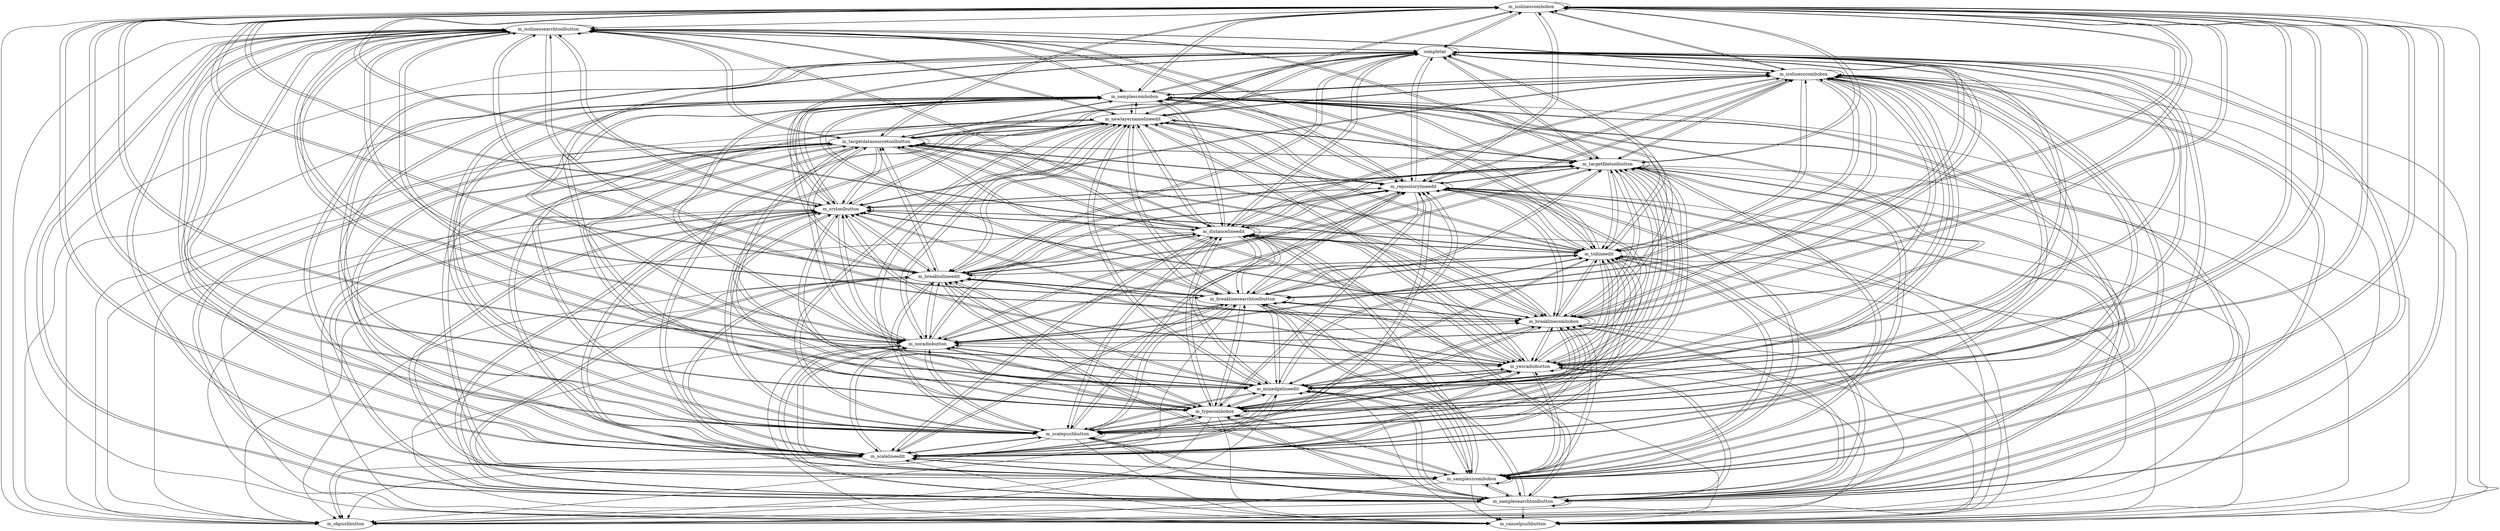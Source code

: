 strict digraph G {
	m_isolinescombobox;
	m_isolinessearchtoolbutton;
	m_isolineszcombobox;
	m_samplescombobox;
	m_samplesearchtoolbutton;
	m_sampleszcombobox;
	m_scalelineedit;
	m_scalepushbutton;
	m_typecombobox;
	m_minedgelineedit;
	m_yesradiobutton;
	m_noradiobutton;
	m_breaklinecombobox;
	m_breaklinesearchtoolbutton;
	m_breaktollineedit;
	m_tollineedit;
	m_distancelineedit;
	m_srstoolbutton;
	m_repositorylineedit;
	m_targetfiletoolbutton;
	m_targetdatasourcetoolbutton;
	m_newlayernamelineedit;
	m_okpushbutton;
	m_cancelpushbutton;
	completar;
	completar;
	completar;
	completar;
	completar;
	completar;
	completar;
	completar;
	completar;
	completar;
	completar;
	completar;
	m_isolinescombobox -> m_isolinescombobox;
	m_isolinescombobox -> m_isolinessearchtoolbutton;
	m_isolinescombobox -> m_isolineszcombobox;
	m_isolinescombobox -> m_samplescombobox;
	m_isolinescombobox -> m_samplesearchtoolbutton;
	m_isolinescombobox -> m_sampleszcombobox;
	m_isolinescombobox -> m_scalelineedit;
	m_isolinescombobox -> m_scalepushbutton;
	m_isolinescombobox -> m_typecombobox;
	m_isolinescombobox -> m_minedgelineedit;
	m_isolinescombobox -> m_yesradiobutton;
	m_isolinescombobox -> m_noradiobutton;
	m_isolinescombobox -> m_breaklinecombobox;
	m_isolinescombobox -> m_breaklinesearchtoolbutton;
	m_isolinescombobox -> m_breaktollineedit;
	m_isolinescombobox -> m_tollineedit;
	m_isolinescombobox -> m_distancelineedit;
	m_isolinescombobox -> m_srstoolbutton;
	m_isolinescombobox -> m_repositorylineedit;
	m_isolinescombobox -> m_targetfiletoolbutton;
	m_isolinescombobox -> m_targetdatasourcetoolbutton;
	m_isolinescombobox -> m_newlayernamelineedit;
	m_isolinescombobox -> m_okpushbutton;
	m_isolinescombobox -> m_cancelpushbutton;
	m_isolinescombobox -> completar;
	m_isolinescombobox -> completar;
	m_isolinescombobox -> completar;
	m_isolinescombobox -> completar;
	m_isolinescombobox -> completar;
	m_isolinescombobox -> completar;
	m_isolinescombobox -> completar;
	m_isolinescombobox -> completar;
	m_isolinescombobox -> completar;
	m_isolinescombobox -> completar;
	m_isolinescombobox -> completar;
	m_isolinescombobox -> completar;
	m_isolinessearchtoolbutton -> m_isolinescombobox;
	m_isolinessearchtoolbutton -> m_isolinessearchtoolbutton;
	m_isolinessearchtoolbutton -> m_isolineszcombobox;
	m_isolinessearchtoolbutton -> m_samplescombobox;
	m_isolinessearchtoolbutton -> m_samplesearchtoolbutton;
	m_isolinessearchtoolbutton -> m_sampleszcombobox;
	m_isolinessearchtoolbutton -> m_scalelineedit;
	m_isolinessearchtoolbutton -> m_scalepushbutton;
	m_isolinessearchtoolbutton -> m_typecombobox;
	m_isolinessearchtoolbutton -> m_minedgelineedit;
	m_isolinessearchtoolbutton -> m_yesradiobutton;
	m_isolinessearchtoolbutton -> m_noradiobutton;
	m_isolinessearchtoolbutton -> m_breaklinecombobox;
	m_isolinessearchtoolbutton -> m_breaklinesearchtoolbutton;
	m_isolinessearchtoolbutton -> m_breaktollineedit;
	m_isolinessearchtoolbutton -> m_tollineedit;
	m_isolinessearchtoolbutton -> m_distancelineedit;
	m_isolinessearchtoolbutton -> m_srstoolbutton;
	m_isolinessearchtoolbutton -> m_repositorylineedit;
	m_isolinessearchtoolbutton -> m_targetfiletoolbutton;
	m_isolinessearchtoolbutton -> m_targetdatasourcetoolbutton;
	m_isolinessearchtoolbutton -> m_newlayernamelineedit;
	m_isolinessearchtoolbutton -> m_okpushbutton;
	m_isolinessearchtoolbutton -> m_cancelpushbutton;
	m_isolinessearchtoolbutton -> completar;
	m_isolinessearchtoolbutton -> completar;
	m_isolinessearchtoolbutton -> completar;
	m_isolinessearchtoolbutton -> completar;
	m_isolinessearchtoolbutton -> completar;
	m_isolinessearchtoolbutton -> completar;
	m_isolinessearchtoolbutton -> completar;
	m_isolinessearchtoolbutton -> completar;
	m_isolinessearchtoolbutton -> completar;
	m_isolinessearchtoolbutton -> completar;
	m_isolinessearchtoolbutton -> completar;
	m_isolinessearchtoolbutton -> completar;
	m_isolineszcombobox -> m_isolinescombobox;
	m_isolineszcombobox -> m_isolinessearchtoolbutton;
	m_isolineszcombobox -> m_isolineszcombobox;
	m_isolineszcombobox -> m_samplescombobox;
	m_isolineszcombobox -> m_samplesearchtoolbutton;
	m_isolineszcombobox -> m_sampleszcombobox;
	m_isolineszcombobox -> m_scalelineedit;
	m_isolineszcombobox -> m_scalepushbutton;
	m_isolineszcombobox -> m_typecombobox;
	m_isolineszcombobox -> m_minedgelineedit;
	m_isolineszcombobox -> m_yesradiobutton;
	m_isolineszcombobox -> m_noradiobutton;
	m_isolineszcombobox -> m_breaklinecombobox;
	m_isolineszcombobox -> m_breaklinesearchtoolbutton;
	m_isolineszcombobox -> m_breaktollineedit;
	m_isolineszcombobox -> m_tollineedit;
	m_isolineszcombobox -> m_distancelineedit;
	m_isolineszcombobox -> m_srstoolbutton;
	m_isolineszcombobox -> m_repositorylineedit;
	m_isolineszcombobox -> m_targetfiletoolbutton;
	m_isolineszcombobox -> m_targetdatasourcetoolbutton;
	m_isolineszcombobox -> m_newlayernamelineedit;
	m_isolineszcombobox -> m_okpushbutton;
	m_isolineszcombobox -> m_cancelpushbutton;
	m_isolineszcombobox -> completar;
	m_isolineszcombobox -> completar;
	m_isolineszcombobox -> completar;
	m_isolineszcombobox -> completar;
	m_isolineszcombobox -> completar;
	m_isolineszcombobox -> completar;
	m_isolineszcombobox -> completar;
	m_isolineszcombobox -> completar;
	m_isolineszcombobox -> completar;
	m_isolineszcombobox -> completar;
	m_isolineszcombobox -> completar;
	m_isolineszcombobox -> completar;
	m_samplescombobox -> m_isolinescombobox;
	m_samplescombobox -> m_isolinessearchtoolbutton;
	m_samplescombobox -> m_isolineszcombobox;
	m_samplescombobox -> m_samplescombobox;
	m_samplescombobox -> m_samplesearchtoolbutton;
	m_samplescombobox -> m_sampleszcombobox;
	m_samplescombobox -> m_scalelineedit;
	m_samplescombobox -> m_scalepushbutton;
	m_samplescombobox -> m_typecombobox;
	m_samplescombobox -> m_minedgelineedit;
	m_samplescombobox -> m_yesradiobutton;
	m_samplescombobox -> m_noradiobutton;
	m_samplescombobox -> m_breaklinecombobox;
	m_samplescombobox -> m_breaklinesearchtoolbutton;
	m_samplescombobox -> m_breaktollineedit;
	m_samplescombobox -> m_tollineedit;
	m_samplescombobox -> m_distancelineedit;
	m_samplescombobox -> m_srstoolbutton;
	m_samplescombobox -> m_repositorylineedit;
	m_samplescombobox -> m_targetfiletoolbutton;
	m_samplescombobox -> m_targetdatasourcetoolbutton;
	m_samplescombobox -> m_newlayernamelineedit;
	m_samplescombobox -> m_okpushbutton;
	m_samplescombobox -> m_cancelpushbutton;
	m_samplescombobox -> completar;
	m_samplescombobox -> completar;
	m_samplescombobox -> completar;
	m_samplescombobox -> completar;
	m_samplescombobox -> completar;
	m_samplescombobox -> completar;
	m_samplescombobox -> completar;
	m_samplescombobox -> completar;
	m_samplescombobox -> completar;
	m_samplescombobox -> completar;
	m_samplescombobox -> completar;
	m_samplescombobox -> completar;
	m_samplesearchtoolbutton -> m_isolinescombobox;
	m_samplesearchtoolbutton -> m_isolinessearchtoolbutton;
	m_samplesearchtoolbutton -> m_isolineszcombobox;
	m_samplesearchtoolbutton -> m_samplescombobox;
	m_samplesearchtoolbutton -> m_samplesearchtoolbutton;
	m_samplesearchtoolbutton -> m_sampleszcombobox;
	m_samplesearchtoolbutton -> m_scalelineedit;
	m_samplesearchtoolbutton -> m_scalepushbutton;
	m_samplesearchtoolbutton -> m_typecombobox;
	m_samplesearchtoolbutton -> m_minedgelineedit;
	m_samplesearchtoolbutton -> m_yesradiobutton;
	m_samplesearchtoolbutton -> m_noradiobutton;
	m_samplesearchtoolbutton -> m_breaklinecombobox;
	m_samplesearchtoolbutton -> m_breaklinesearchtoolbutton;
	m_samplesearchtoolbutton -> m_breaktollineedit;
	m_samplesearchtoolbutton -> m_tollineedit;
	m_samplesearchtoolbutton -> m_distancelineedit;
	m_samplesearchtoolbutton -> m_srstoolbutton;
	m_samplesearchtoolbutton -> m_repositorylineedit;
	m_samplesearchtoolbutton -> m_targetfiletoolbutton;
	m_samplesearchtoolbutton -> m_targetdatasourcetoolbutton;
	m_samplesearchtoolbutton -> m_newlayernamelineedit;
	m_samplesearchtoolbutton -> m_okpushbutton;
	m_samplesearchtoolbutton -> m_cancelpushbutton;
	m_samplesearchtoolbutton -> completar;
	m_samplesearchtoolbutton -> completar;
	m_samplesearchtoolbutton -> completar;
	m_samplesearchtoolbutton -> completar;
	m_samplesearchtoolbutton -> completar;
	m_samplesearchtoolbutton -> completar;
	m_samplesearchtoolbutton -> completar;
	m_samplesearchtoolbutton -> completar;
	m_samplesearchtoolbutton -> completar;
	m_samplesearchtoolbutton -> completar;
	m_samplesearchtoolbutton -> completar;
	m_samplesearchtoolbutton -> completar;
	m_sampleszcombobox -> m_isolinescombobox;
	m_sampleszcombobox -> m_isolinessearchtoolbutton;
	m_sampleszcombobox -> m_isolineszcombobox;
	m_sampleszcombobox -> m_samplescombobox;
	m_sampleszcombobox -> m_samplesearchtoolbutton;
	m_sampleszcombobox -> m_sampleszcombobox;
	m_sampleszcombobox -> m_scalelineedit;
	m_sampleszcombobox -> m_scalepushbutton;
	m_sampleszcombobox -> m_typecombobox;
	m_sampleszcombobox -> m_minedgelineedit;
	m_sampleszcombobox -> m_yesradiobutton;
	m_sampleszcombobox -> m_noradiobutton;
	m_sampleszcombobox -> m_breaklinecombobox;
	m_sampleszcombobox -> m_breaklinesearchtoolbutton;
	m_sampleszcombobox -> m_breaktollineedit;
	m_sampleszcombobox -> m_tollineedit;
	m_sampleszcombobox -> m_distancelineedit;
	m_sampleszcombobox -> m_srstoolbutton;
	m_sampleszcombobox -> m_repositorylineedit;
	m_sampleszcombobox -> m_targetfiletoolbutton;
	m_sampleszcombobox -> m_targetdatasourcetoolbutton;
	m_sampleszcombobox -> m_newlayernamelineedit;
	m_sampleszcombobox -> m_okpushbutton;
	m_sampleszcombobox -> m_cancelpushbutton;
	m_sampleszcombobox -> completar;
	m_sampleszcombobox -> completar;
	m_sampleszcombobox -> completar;
	m_sampleszcombobox -> completar;
	m_sampleszcombobox -> completar;
	m_sampleszcombobox -> completar;
	m_sampleszcombobox -> completar;
	m_sampleszcombobox -> completar;
	m_sampleszcombobox -> completar;
	m_sampleszcombobox -> completar;
	m_sampleszcombobox -> completar;
	m_sampleszcombobox -> completar;
	m_scalelineedit -> m_isolinescombobox;
	m_scalelineedit -> m_isolinessearchtoolbutton;
	m_scalelineedit -> m_isolineszcombobox;
	m_scalelineedit -> m_samplescombobox;
	m_scalelineedit -> m_samplesearchtoolbutton;
	m_scalelineedit -> m_sampleszcombobox;
	m_scalelineedit -> m_scalelineedit;
	m_scalelineedit -> m_scalepushbutton;
	m_scalelineedit -> m_typecombobox;
	m_scalelineedit -> m_minedgelineedit;
	m_scalelineedit -> m_yesradiobutton;
	m_scalelineedit -> m_noradiobutton;
	m_scalelineedit -> m_breaklinecombobox;
	m_scalelineedit -> m_breaklinesearchtoolbutton;
	m_scalelineedit -> m_breaktollineedit;
	m_scalelineedit -> m_tollineedit;
	m_scalelineedit -> m_distancelineedit;
	m_scalelineedit -> m_srstoolbutton;
	m_scalelineedit -> m_repositorylineedit;
	m_scalelineedit -> m_targetfiletoolbutton;
	m_scalelineedit -> m_targetdatasourcetoolbutton;
	m_scalelineedit -> m_newlayernamelineedit;
	m_scalelineedit -> m_okpushbutton;
	m_scalelineedit -> m_cancelpushbutton;
	m_scalelineedit -> completar;
	m_scalelineedit -> completar;
	m_scalelineedit -> completar;
	m_scalelineedit -> completar;
	m_scalelineedit -> completar;
	m_scalelineedit -> completar;
	m_scalelineedit -> completar;
	m_scalelineedit -> completar;
	m_scalelineedit -> completar;
	m_scalelineedit -> completar;
	m_scalelineedit -> completar;
	m_scalelineedit -> completar;
	m_scalepushbutton -> m_isolinescombobox;
	m_scalepushbutton -> m_isolinessearchtoolbutton;
	m_scalepushbutton -> m_isolineszcombobox;
	m_scalepushbutton -> m_samplescombobox;
	m_scalepushbutton -> m_samplesearchtoolbutton;
	m_scalepushbutton -> m_sampleszcombobox;
	m_scalepushbutton -> m_scalelineedit;
	m_scalepushbutton -> m_scalepushbutton;
	m_scalepushbutton -> m_typecombobox;
	m_scalepushbutton -> m_minedgelineedit;
	m_scalepushbutton -> m_yesradiobutton;
	m_scalepushbutton -> m_noradiobutton;
	m_scalepushbutton -> m_breaklinecombobox;
	m_scalepushbutton -> m_breaklinesearchtoolbutton;
	m_scalepushbutton -> m_breaktollineedit;
	m_scalepushbutton -> m_tollineedit;
	m_scalepushbutton -> m_distancelineedit;
	m_scalepushbutton -> m_srstoolbutton;
	m_scalepushbutton -> m_repositorylineedit;
	m_scalepushbutton -> m_targetfiletoolbutton;
	m_scalepushbutton -> m_targetdatasourcetoolbutton;
	m_scalepushbutton -> m_newlayernamelineedit;
	m_scalepushbutton -> m_okpushbutton;
	m_scalepushbutton -> m_cancelpushbutton;
	m_scalepushbutton -> completar;
	m_scalepushbutton -> completar;
	m_scalepushbutton -> completar;
	m_scalepushbutton -> completar;
	m_scalepushbutton -> completar;
	m_scalepushbutton -> completar;
	m_scalepushbutton -> completar;
	m_scalepushbutton -> completar;
	m_scalepushbutton -> completar;
	m_scalepushbutton -> completar;
	m_scalepushbutton -> completar;
	m_scalepushbutton -> completar;
	m_typecombobox -> m_isolinescombobox;
	m_typecombobox -> m_isolinessearchtoolbutton;
	m_typecombobox -> m_isolineszcombobox;
	m_typecombobox -> m_samplescombobox;
	m_typecombobox -> m_samplesearchtoolbutton;
	m_typecombobox -> m_sampleszcombobox;
	m_typecombobox -> m_scalelineedit;
	m_typecombobox -> m_scalepushbutton;
	m_typecombobox -> m_typecombobox;
	m_typecombobox -> m_minedgelineedit;
	m_typecombobox -> m_yesradiobutton;
	m_typecombobox -> m_noradiobutton;
	m_typecombobox -> m_breaklinecombobox;
	m_typecombobox -> m_breaklinesearchtoolbutton;
	m_typecombobox -> m_breaktollineedit;
	m_typecombobox -> m_tollineedit;
	m_typecombobox -> m_distancelineedit;
	m_typecombobox -> m_srstoolbutton;
	m_typecombobox -> m_repositorylineedit;
	m_typecombobox -> m_targetfiletoolbutton;
	m_typecombobox -> m_targetdatasourcetoolbutton;
	m_typecombobox -> m_newlayernamelineedit;
	m_typecombobox -> m_okpushbutton;
	m_typecombobox -> m_cancelpushbutton;
	m_typecombobox -> completar;
	m_typecombobox -> completar;
	m_typecombobox -> completar;
	m_typecombobox -> completar;
	m_typecombobox -> completar;
	m_typecombobox -> completar;
	m_typecombobox -> completar;
	m_typecombobox -> completar;
	m_typecombobox -> completar;
	m_typecombobox -> completar;
	m_typecombobox -> completar;
	m_typecombobox -> completar;
	m_minedgelineedit -> m_isolinescombobox;
	m_minedgelineedit -> m_isolinessearchtoolbutton;
	m_minedgelineedit -> m_isolineszcombobox;
	m_minedgelineedit -> m_samplescombobox;
	m_minedgelineedit -> m_samplesearchtoolbutton;
	m_minedgelineedit -> m_sampleszcombobox;
	m_minedgelineedit -> m_scalelineedit;
	m_minedgelineedit -> m_scalepushbutton;
	m_minedgelineedit -> m_typecombobox;
	m_minedgelineedit -> m_minedgelineedit;
	m_minedgelineedit -> m_yesradiobutton;
	m_minedgelineedit -> m_noradiobutton;
	m_minedgelineedit -> m_breaklinecombobox;
	m_minedgelineedit -> m_breaklinesearchtoolbutton;
	m_minedgelineedit -> m_breaktollineedit;
	m_minedgelineedit -> m_tollineedit;
	m_minedgelineedit -> m_distancelineedit;
	m_minedgelineedit -> m_srstoolbutton;
	m_minedgelineedit -> m_repositorylineedit;
	m_minedgelineedit -> m_targetfiletoolbutton;
	m_minedgelineedit -> m_targetdatasourcetoolbutton;
	m_minedgelineedit -> m_newlayernamelineedit;
	m_minedgelineedit -> m_okpushbutton;
	m_minedgelineedit -> m_cancelpushbutton;
	m_minedgelineedit -> completar;
	m_minedgelineedit -> completar;
	m_minedgelineedit -> completar;
	m_minedgelineedit -> completar;
	m_minedgelineedit -> completar;
	m_minedgelineedit -> completar;
	m_minedgelineedit -> completar;
	m_minedgelineedit -> completar;
	m_minedgelineedit -> completar;
	m_minedgelineedit -> completar;
	m_minedgelineedit -> completar;
	m_minedgelineedit -> completar;
	m_yesradiobutton -> m_isolinescombobox;
	m_yesradiobutton -> m_isolinessearchtoolbutton;
	m_yesradiobutton -> m_isolineszcombobox;
	m_yesradiobutton -> m_samplescombobox;
	m_yesradiobutton -> m_samplesearchtoolbutton;
	m_yesradiobutton -> m_sampleszcombobox;
	m_yesradiobutton -> m_scalelineedit;
	m_yesradiobutton -> m_scalepushbutton;
	m_yesradiobutton -> m_typecombobox;
	m_yesradiobutton -> m_minedgelineedit;
	m_yesradiobutton -> m_yesradiobutton;
	m_yesradiobutton -> m_noradiobutton;
	m_yesradiobutton -> m_breaklinecombobox;
	m_yesradiobutton -> m_breaklinesearchtoolbutton;
	m_yesradiobutton -> m_breaktollineedit;
	m_yesradiobutton -> m_tollineedit;
	m_yesradiobutton -> m_distancelineedit;
	m_yesradiobutton -> m_srstoolbutton;
	m_yesradiobutton -> m_repositorylineedit;
	m_yesradiobutton -> m_targetfiletoolbutton;
	m_yesradiobutton -> m_targetdatasourcetoolbutton;
	m_yesradiobutton -> m_newlayernamelineedit;
	m_yesradiobutton -> m_okpushbutton;
	m_yesradiobutton -> m_cancelpushbutton;
	m_yesradiobutton -> completar;
	m_yesradiobutton -> completar;
	m_yesradiobutton -> completar;
	m_yesradiobutton -> completar;
	m_yesradiobutton -> completar;
	m_yesradiobutton -> completar;
	m_yesradiobutton -> completar;
	m_yesradiobutton -> completar;
	m_yesradiobutton -> completar;
	m_yesradiobutton -> completar;
	m_yesradiobutton -> completar;
	m_yesradiobutton -> completar;
	m_noradiobutton -> m_isolinescombobox;
	m_noradiobutton -> m_isolinessearchtoolbutton;
	m_noradiobutton -> m_isolineszcombobox;
	m_noradiobutton -> m_samplescombobox;
	m_noradiobutton -> m_samplesearchtoolbutton;
	m_noradiobutton -> m_sampleszcombobox;
	m_noradiobutton -> m_scalelineedit;
	m_noradiobutton -> m_scalepushbutton;
	m_noradiobutton -> m_typecombobox;
	m_noradiobutton -> m_minedgelineedit;
	m_noradiobutton -> m_yesradiobutton;
	m_noradiobutton -> m_noradiobutton;
	m_noradiobutton -> m_breaklinecombobox;
	m_noradiobutton -> m_breaklinesearchtoolbutton;
	m_noradiobutton -> m_breaktollineedit;
	m_noradiobutton -> m_tollineedit;
	m_noradiobutton -> m_distancelineedit;
	m_noradiobutton -> m_srstoolbutton;
	m_noradiobutton -> m_repositorylineedit;
	m_noradiobutton -> m_targetfiletoolbutton;
	m_noradiobutton -> m_targetdatasourcetoolbutton;
	m_noradiobutton -> m_newlayernamelineedit;
	m_noradiobutton -> m_okpushbutton;
	m_noradiobutton -> m_cancelpushbutton;
	m_noradiobutton -> completar;
	m_noradiobutton -> completar;
	m_noradiobutton -> completar;
	m_noradiobutton -> completar;
	m_noradiobutton -> completar;
	m_noradiobutton -> completar;
	m_noradiobutton -> completar;
	m_noradiobutton -> completar;
	m_noradiobutton -> completar;
	m_noradiobutton -> completar;
	m_noradiobutton -> completar;
	m_noradiobutton -> completar;
	m_breaklinecombobox -> m_isolinescombobox;
	m_breaklinecombobox -> m_isolinessearchtoolbutton;
	m_breaklinecombobox -> m_isolineszcombobox;
	m_breaklinecombobox -> m_samplescombobox;
	m_breaklinecombobox -> m_samplesearchtoolbutton;
	m_breaklinecombobox -> m_sampleszcombobox;
	m_breaklinecombobox -> m_scalelineedit;
	m_breaklinecombobox -> m_scalepushbutton;
	m_breaklinecombobox -> m_typecombobox;
	m_breaklinecombobox -> m_minedgelineedit;
	m_breaklinecombobox -> m_yesradiobutton;
	m_breaklinecombobox -> m_noradiobutton;
	m_breaklinecombobox -> m_breaklinecombobox;
	m_breaklinecombobox -> m_breaklinesearchtoolbutton;
	m_breaklinecombobox -> m_breaktollineedit;
	m_breaklinecombobox -> m_tollineedit;
	m_breaklinecombobox -> m_distancelineedit;
	m_breaklinecombobox -> m_srstoolbutton;
	m_breaklinecombobox -> m_repositorylineedit;
	m_breaklinecombobox -> m_targetfiletoolbutton;
	m_breaklinecombobox -> m_targetdatasourcetoolbutton;
	m_breaklinecombobox -> m_newlayernamelineedit;
	m_breaklinecombobox -> m_okpushbutton;
	m_breaklinecombobox -> m_cancelpushbutton;
	m_breaklinecombobox -> completar;
	m_breaklinecombobox -> completar;
	m_breaklinecombobox -> completar;
	m_breaklinecombobox -> completar;
	m_breaklinecombobox -> completar;
	m_breaklinecombobox -> completar;
	m_breaklinecombobox -> completar;
	m_breaklinecombobox -> completar;
	m_breaklinecombobox -> completar;
	m_breaklinecombobox -> completar;
	m_breaklinecombobox -> completar;
	m_breaklinecombobox -> completar;
	m_breaklinesearchtoolbutton -> m_isolinescombobox;
	m_breaklinesearchtoolbutton -> m_isolinessearchtoolbutton;
	m_breaklinesearchtoolbutton -> m_isolineszcombobox;
	m_breaklinesearchtoolbutton -> m_samplescombobox;
	m_breaklinesearchtoolbutton -> m_samplesearchtoolbutton;
	m_breaklinesearchtoolbutton -> m_sampleszcombobox;
	m_breaklinesearchtoolbutton -> m_scalelineedit;
	m_breaklinesearchtoolbutton -> m_scalepushbutton;
	m_breaklinesearchtoolbutton -> m_typecombobox;
	m_breaklinesearchtoolbutton -> m_minedgelineedit;
	m_breaklinesearchtoolbutton -> m_yesradiobutton;
	m_breaklinesearchtoolbutton -> m_noradiobutton;
	m_breaklinesearchtoolbutton -> m_breaklinecombobox;
	m_breaklinesearchtoolbutton -> m_breaklinesearchtoolbutton;
	m_breaklinesearchtoolbutton -> m_breaktollineedit;
	m_breaklinesearchtoolbutton -> m_tollineedit;
	m_breaklinesearchtoolbutton -> m_distancelineedit;
	m_breaklinesearchtoolbutton -> m_srstoolbutton;
	m_breaklinesearchtoolbutton -> m_repositorylineedit;
	m_breaklinesearchtoolbutton -> m_targetfiletoolbutton;
	m_breaklinesearchtoolbutton -> m_targetdatasourcetoolbutton;
	m_breaklinesearchtoolbutton -> m_newlayernamelineedit;
	m_breaklinesearchtoolbutton -> m_okpushbutton;
	m_breaklinesearchtoolbutton -> m_cancelpushbutton;
	m_breaklinesearchtoolbutton -> completar;
	m_breaklinesearchtoolbutton -> completar;
	m_breaklinesearchtoolbutton -> completar;
	m_breaklinesearchtoolbutton -> completar;
	m_breaklinesearchtoolbutton -> completar;
	m_breaklinesearchtoolbutton -> completar;
	m_breaklinesearchtoolbutton -> completar;
	m_breaklinesearchtoolbutton -> completar;
	m_breaklinesearchtoolbutton -> completar;
	m_breaklinesearchtoolbutton -> completar;
	m_breaklinesearchtoolbutton -> completar;
	m_breaklinesearchtoolbutton -> completar;
	m_breaktollineedit -> m_isolinescombobox;
	m_breaktollineedit -> m_isolinessearchtoolbutton;
	m_breaktollineedit -> m_isolineszcombobox;
	m_breaktollineedit -> m_samplescombobox;
	m_breaktollineedit -> m_samplesearchtoolbutton;
	m_breaktollineedit -> m_sampleszcombobox;
	m_breaktollineedit -> m_scalelineedit;
	m_breaktollineedit -> m_scalepushbutton;
	m_breaktollineedit -> m_typecombobox;
	m_breaktollineedit -> m_minedgelineedit;
	m_breaktollineedit -> m_yesradiobutton;
	m_breaktollineedit -> m_noradiobutton;
	m_breaktollineedit -> m_breaklinecombobox;
	m_breaktollineedit -> m_breaklinesearchtoolbutton;
	m_breaktollineedit -> m_breaktollineedit;
	m_breaktollineedit -> m_tollineedit;
	m_breaktollineedit -> m_distancelineedit;
	m_breaktollineedit -> m_srstoolbutton;
	m_breaktollineedit -> m_repositorylineedit;
	m_breaktollineedit -> m_targetfiletoolbutton;
	m_breaktollineedit -> m_targetdatasourcetoolbutton;
	m_breaktollineedit -> m_newlayernamelineedit;
	m_breaktollineedit -> m_okpushbutton;
	m_breaktollineedit -> m_cancelpushbutton;
	m_breaktollineedit -> completar;
	m_breaktollineedit -> completar;
	m_breaktollineedit -> completar;
	m_breaktollineedit -> completar;
	m_breaktollineedit -> completar;
	m_breaktollineedit -> completar;
	m_breaktollineedit -> completar;
	m_breaktollineedit -> completar;
	m_breaktollineedit -> completar;
	m_breaktollineedit -> completar;
	m_breaktollineedit -> completar;
	m_breaktollineedit -> completar;
	m_tollineedit -> m_isolinescombobox;
	m_tollineedit -> m_isolinessearchtoolbutton;
	m_tollineedit -> m_isolineszcombobox;
	m_tollineedit -> m_samplescombobox;
	m_tollineedit -> m_samplesearchtoolbutton;
	m_tollineedit -> m_sampleszcombobox;
	m_tollineedit -> m_scalelineedit;
	m_tollineedit -> m_scalepushbutton;
	m_tollineedit -> m_typecombobox;
	m_tollineedit -> m_minedgelineedit;
	m_tollineedit -> m_yesradiobutton;
	m_tollineedit -> m_noradiobutton;
	m_tollineedit -> m_breaklinecombobox;
	m_tollineedit -> m_breaklinesearchtoolbutton;
	m_tollineedit -> m_breaktollineedit;
	m_tollineedit -> m_tollineedit;
	m_tollineedit -> m_distancelineedit;
	m_tollineedit -> m_srstoolbutton;
	m_tollineedit -> m_repositorylineedit;
	m_tollineedit -> m_targetfiletoolbutton;
	m_tollineedit -> m_targetdatasourcetoolbutton;
	m_tollineedit -> m_newlayernamelineedit;
	m_tollineedit -> m_okpushbutton;
	m_tollineedit -> m_cancelpushbutton;
	m_tollineedit -> completar;
	m_tollineedit -> completar;
	m_tollineedit -> completar;
	m_tollineedit -> completar;
	m_tollineedit -> completar;
	m_tollineedit -> completar;
	m_tollineedit -> completar;
	m_tollineedit -> completar;
	m_tollineedit -> completar;
	m_tollineedit -> completar;
	m_tollineedit -> completar;
	m_tollineedit -> completar;
	m_distancelineedit -> m_isolinescombobox;
	m_distancelineedit -> m_isolinessearchtoolbutton;
	m_distancelineedit -> m_isolineszcombobox;
	m_distancelineedit -> m_samplescombobox;
	m_distancelineedit -> m_samplesearchtoolbutton;
	m_distancelineedit -> m_sampleszcombobox;
	m_distancelineedit -> m_scalelineedit;
	m_distancelineedit -> m_scalepushbutton;
	m_distancelineedit -> m_typecombobox;
	m_distancelineedit -> m_minedgelineedit;
	m_distancelineedit -> m_yesradiobutton;
	m_distancelineedit -> m_noradiobutton;
	m_distancelineedit -> m_breaklinecombobox;
	m_distancelineedit -> m_breaklinesearchtoolbutton;
	m_distancelineedit -> m_breaktollineedit;
	m_distancelineedit -> m_tollineedit;
	m_distancelineedit -> m_distancelineedit;
	m_distancelineedit -> m_srstoolbutton;
	m_distancelineedit -> m_repositorylineedit;
	m_distancelineedit -> m_targetfiletoolbutton;
	m_distancelineedit -> m_targetdatasourcetoolbutton;
	m_distancelineedit -> m_newlayernamelineedit;
	m_distancelineedit -> m_okpushbutton;
	m_distancelineedit -> m_cancelpushbutton;
	m_distancelineedit -> completar;
	m_distancelineedit -> completar;
	m_distancelineedit -> completar;
	m_distancelineedit -> completar;
	m_distancelineedit -> completar;
	m_distancelineedit -> completar;
	m_distancelineedit -> completar;
	m_distancelineedit -> completar;
	m_distancelineedit -> completar;
	m_distancelineedit -> completar;
	m_distancelineedit -> completar;
	m_distancelineedit -> completar;
	m_srstoolbutton -> m_isolinescombobox;
	m_srstoolbutton -> m_isolinessearchtoolbutton;
	m_srstoolbutton -> m_isolineszcombobox;
	m_srstoolbutton -> m_samplescombobox;
	m_srstoolbutton -> m_samplesearchtoolbutton;
	m_srstoolbutton -> m_sampleszcombobox;
	m_srstoolbutton -> m_scalelineedit;
	m_srstoolbutton -> m_scalepushbutton;
	m_srstoolbutton -> m_typecombobox;
	m_srstoolbutton -> m_minedgelineedit;
	m_srstoolbutton -> m_yesradiobutton;
	m_srstoolbutton -> m_noradiobutton;
	m_srstoolbutton -> m_breaklinecombobox;
	m_srstoolbutton -> m_breaklinesearchtoolbutton;
	m_srstoolbutton -> m_breaktollineedit;
	m_srstoolbutton -> m_tollineedit;
	m_srstoolbutton -> m_distancelineedit;
	m_srstoolbutton -> m_srstoolbutton;
	m_srstoolbutton -> m_repositorylineedit;
	m_srstoolbutton -> m_targetfiletoolbutton;
	m_srstoolbutton -> m_targetdatasourcetoolbutton;
	m_srstoolbutton -> m_newlayernamelineedit;
	m_srstoolbutton -> m_okpushbutton;
	m_srstoolbutton -> m_cancelpushbutton;
	m_srstoolbutton -> completar;
	m_srstoolbutton -> completar;
	m_srstoolbutton -> completar;
	m_srstoolbutton -> completar;
	m_srstoolbutton -> completar;
	m_srstoolbutton -> completar;
	m_srstoolbutton -> completar;
	m_srstoolbutton -> completar;
	m_srstoolbutton -> completar;
	m_srstoolbutton -> completar;
	m_srstoolbutton -> completar;
	m_srstoolbutton -> completar;
	m_repositorylineedit -> m_isolinescombobox;
	m_repositorylineedit -> m_isolinessearchtoolbutton;
	m_repositorylineedit -> m_isolineszcombobox;
	m_repositorylineedit -> m_samplescombobox;
	m_repositorylineedit -> m_samplesearchtoolbutton;
	m_repositorylineedit -> m_sampleszcombobox;
	m_repositorylineedit -> m_scalelineedit;
	m_repositorylineedit -> m_scalepushbutton;
	m_repositorylineedit -> m_typecombobox;
	m_repositorylineedit -> m_minedgelineedit;
	m_repositorylineedit -> m_yesradiobutton;
	m_repositorylineedit -> m_noradiobutton;
	m_repositorylineedit -> m_breaklinecombobox;
	m_repositorylineedit -> m_breaklinesearchtoolbutton;
	m_repositorylineedit -> m_breaktollineedit;
	m_repositorylineedit -> m_tollineedit;
	m_repositorylineedit -> m_distancelineedit;
	m_repositorylineedit -> m_srstoolbutton;
	m_repositorylineedit -> m_repositorylineedit;
	m_repositorylineedit -> m_targetfiletoolbutton;
	m_repositorylineedit -> m_targetdatasourcetoolbutton;
	m_repositorylineedit -> m_newlayernamelineedit;
	m_repositorylineedit -> m_okpushbutton;
	m_repositorylineedit -> m_cancelpushbutton;
	m_repositorylineedit -> completar;
	m_repositorylineedit -> completar;
	m_repositorylineedit -> completar;
	m_repositorylineedit -> completar;
	m_repositorylineedit -> completar;
	m_repositorylineedit -> completar;
	m_repositorylineedit -> completar;
	m_repositorylineedit -> completar;
	m_repositorylineedit -> completar;
	m_repositorylineedit -> completar;
	m_repositorylineedit -> completar;
	m_repositorylineedit -> completar;
	m_targetfiletoolbutton -> m_isolinescombobox;
	m_targetfiletoolbutton -> m_isolinessearchtoolbutton;
	m_targetfiletoolbutton -> m_isolineszcombobox;
	m_targetfiletoolbutton -> m_samplescombobox;
	m_targetfiletoolbutton -> m_samplesearchtoolbutton;
	m_targetfiletoolbutton -> m_sampleszcombobox;
	m_targetfiletoolbutton -> m_scalelineedit;
	m_targetfiletoolbutton -> m_scalepushbutton;
	m_targetfiletoolbutton -> m_typecombobox;
	m_targetfiletoolbutton -> m_minedgelineedit;
	m_targetfiletoolbutton -> m_yesradiobutton;
	m_targetfiletoolbutton -> m_noradiobutton;
	m_targetfiletoolbutton -> m_breaklinecombobox;
	m_targetfiletoolbutton -> m_breaklinesearchtoolbutton;
	m_targetfiletoolbutton -> m_breaktollineedit;
	m_targetfiletoolbutton -> m_tollineedit;
	m_targetfiletoolbutton -> m_distancelineedit;
	m_targetfiletoolbutton -> m_srstoolbutton;
	m_targetfiletoolbutton -> m_repositorylineedit;
	m_targetfiletoolbutton -> m_targetfiletoolbutton;
	m_targetfiletoolbutton -> m_targetdatasourcetoolbutton;
	m_targetfiletoolbutton -> m_newlayernamelineedit;
	m_targetfiletoolbutton -> m_okpushbutton;
	m_targetfiletoolbutton -> m_cancelpushbutton;
	m_targetfiletoolbutton -> completar;
	m_targetfiletoolbutton -> completar;
	m_targetfiletoolbutton -> completar;
	m_targetfiletoolbutton -> completar;
	m_targetfiletoolbutton -> completar;
	m_targetfiletoolbutton -> completar;
	m_targetfiletoolbutton -> completar;
	m_targetfiletoolbutton -> completar;
	m_targetfiletoolbutton -> completar;
	m_targetfiletoolbutton -> completar;
	m_targetfiletoolbutton -> completar;
	m_targetfiletoolbutton -> completar;
	m_targetdatasourcetoolbutton -> m_isolinescombobox;
	m_targetdatasourcetoolbutton -> m_isolinessearchtoolbutton;
	m_targetdatasourcetoolbutton -> m_isolineszcombobox;
	m_targetdatasourcetoolbutton -> m_samplescombobox;
	m_targetdatasourcetoolbutton -> m_samplesearchtoolbutton;
	m_targetdatasourcetoolbutton -> m_sampleszcombobox;
	m_targetdatasourcetoolbutton -> m_scalelineedit;
	m_targetdatasourcetoolbutton -> m_scalepushbutton;
	m_targetdatasourcetoolbutton -> m_typecombobox;
	m_targetdatasourcetoolbutton -> m_minedgelineedit;
	m_targetdatasourcetoolbutton -> m_yesradiobutton;
	m_targetdatasourcetoolbutton -> m_noradiobutton;
	m_targetdatasourcetoolbutton -> m_breaklinecombobox;
	m_targetdatasourcetoolbutton -> m_breaklinesearchtoolbutton;
	m_targetdatasourcetoolbutton -> m_breaktollineedit;
	m_targetdatasourcetoolbutton -> m_tollineedit;
	m_targetdatasourcetoolbutton -> m_distancelineedit;
	m_targetdatasourcetoolbutton -> m_srstoolbutton;
	m_targetdatasourcetoolbutton -> m_repositorylineedit;
	m_targetdatasourcetoolbutton -> m_targetfiletoolbutton;
	m_targetdatasourcetoolbutton -> m_targetdatasourcetoolbutton;
	m_targetdatasourcetoolbutton -> m_newlayernamelineedit;
	m_targetdatasourcetoolbutton -> m_okpushbutton;
	m_targetdatasourcetoolbutton -> m_cancelpushbutton;
	m_targetdatasourcetoolbutton -> completar;
	m_targetdatasourcetoolbutton -> completar;
	m_targetdatasourcetoolbutton -> completar;
	m_targetdatasourcetoolbutton -> completar;
	m_targetdatasourcetoolbutton -> completar;
	m_targetdatasourcetoolbutton -> completar;
	m_targetdatasourcetoolbutton -> completar;
	m_targetdatasourcetoolbutton -> completar;
	m_targetdatasourcetoolbutton -> completar;
	m_targetdatasourcetoolbutton -> completar;
	m_targetdatasourcetoolbutton -> completar;
	m_targetdatasourcetoolbutton -> completar;
	m_newlayernamelineedit -> m_isolinescombobox;
	m_newlayernamelineedit -> m_isolinessearchtoolbutton;
	m_newlayernamelineedit -> m_isolineszcombobox;
	m_newlayernamelineedit -> m_samplescombobox;
	m_newlayernamelineedit -> m_samplesearchtoolbutton;
	m_newlayernamelineedit -> m_sampleszcombobox;
	m_newlayernamelineedit -> m_scalelineedit;
	m_newlayernamelineedit -> m_scalepushbutton;
	m_newlayernamelineedit -> m_typecombobox;
	m_newlayernamelineedit -> m_minedgelineedit;
	m_newlayernamelineedit -> m_yesradiobutton;
	m_newlayernamelineedit -> m_noradiobutton;
	m_newlayernamelineedit -> m_breaklinecombobox;
	m_newlayernamelineedit -> m_breaklinesearchtoolbutton;
	m_newlayernamelineedit -> m_breaktollineedit;
	m_newlayernamelineedit -> m_tollineedit;
	m_newlayernamelineedit -> m_distancelineedit;
	m_newlayernamelineedit -> m_srstoolbutton;
	m_newlayernamelineedit -> m_repositorylineedit;
	m_newlayernamelineedit -> m_targetfiletoolbutton;
	m_newlayernamelineedit -> m_targetdatasourcetoolbutton;
	m_newlayernamelineedit -> m_newlayernamelineedit;
	m_newlayernamelineedit -> m_okpushbutton;
	m_newlayernamelineedit -> m_cancelpushbutton;
	m_newlayernamelineedit -> completar;
	m_newlayernamelineedit -> completar;
	m_newlayernamelineedit -> completar;
	m_newlayernamelineedit -> completar;
	m_newlayernamelineedit -> completar;
	m_newlayernamelineedit -> completar;
	m_newlayernamelineedit -> completar;
	m_newlayernamelineedit -> completar;
	m_newlayernamelineedit -> completar;
	m_newlayernamelineedit -> completar;
	m_newlayernamelineedit -> completar;
	m_newlayernamelineedit -> completar;
	completar -> m_isolinescombobox;
	completar -> m_isolinessearchtoolbutton;
	completar -> m_isolineszcombobox;
	completar -> m_samplescombobox;
	completar -> m_samplesearchtoolbutton;
	completar -> m_sampleszcombobox;
	completar -> m_scalelineedit;
	completar -> m_scalepushbutton;
	completar -> m_typecombobox;
	completar -> m_minedgelineedit;
	completar -> m_yesradiobutton;
	completar -> m_noradiobutton;
	completar -> m_breaklinecombobox;
	completar -> m_breaklinesearchtoolbutton;
	completar -> m_breaktollineedit;
	completar -> m_tollineedit;
	completar -> m_distancelineedit;
	completar -> m_srstoolbutton;
	completar -> m_repositorylineedit;
	completar -> m_targetfiletoolbutton;
	completar -> m_targetdatasourcetoolbutton;
	completar -> m_newlayernamelineedit;
	completar -> m_okpushbutton;
	completar -> m_cancelpushbutton;
	completar -> completar;
	completar -> completar;
	completar -> completar;
	completar -> completar;
	completar -> completar;
	completar -> completar;
	completar -> completar;
	completar -> completar;
	completar -> completar;
	completar -> completar;
	completar -> completar;
	completar -> completar;
	completar -> m_isolinescombobox;
	completar -> m_isolinessearchtoolbutton;
	completar -> m_isolineszcombobox;
	completar -> m_samplescombobox;
	completar -> m_samplesearchtoolbutton;
	completar -> m_sampleszcombobox;
	completar -> m_scalelineedit;
	completar -> m_scalepushbutton;
	completar -> m_typecombobox;
	completar -> m_minedgelineedit;
	completar -> m_yesradiobutton;
	completar -> m_noradiobutton;
	completar -> m_breaklinecombobox;
	completar -> m_breaklinesearchtoolbutton;
	completar -> m_breaktollineedit;
	completar -> m_tollineedit;
	completar -> m_distancelineedit;
	completar -> m_srstoolbutton;
	completar -> m_repositorylineedit;
	completar -> m_targetfiletoolbutton;
	completar -> m_targetdatasourcetoolbutton;
	completar -> m_newlayernamelineedit;
	completar -> m_okpushbutton;
	completar -> m_cancelpushbutton;
	completar -> completar;
	completar -> completar;
	completar -> completar;
	completar -> completar;
	completar -> completar;
	completar -> completar;
	completar -> completar;
	completar -> completar;
	completar -> completar;
	completar -> completar;
	completar -> completar;
	completar -> completar;
	completar -> m_isolinescombobox;
	completar -> m_isolinessearchtoolbutton;
	completar -> m_isolineszcombobox;
	completar -> m_samplescombobox;
	completar -> m_samplesearchtoolbutton;
	completar -> m_sampleszcombobox;
	completar -> m_scalelineedit;
	completar -> m_scalepushbutton;
	completar -> m_typecombobox;
	completar -> m_minedgelineedit;
	completar -> m_yesradiobutton;
	completar -> m_noradiobutton;
	completar -> m_breaklinecombobox;
	completar -> m_breaklinesearchtoolbutton;
	completar -> m_breaktollineedit;
	completar -> m_tollineedit;
	completar -> m_distancelineedit;
	completar -> m_srstoolbutton;
	completar -> m_repositorylineedit;
	completar -> m_targetfiletoolbutton;
	completar -> m_targetdatasourcetoolbutton;
	completar -> m_newlayernamelineedit;
	completar -> m_okpushbutton;
	completar -> m_cancelpushbutton;
	completar -> completar;
	completar -> completar;
	completar -> completar;
	completar -> completar;
	completar -> completar;
	completar -> completar;
	completar -> completar;
	completar -> completar;
	completar -> completar;
	completar -> completar;
	completar -> completar;
	completar -> completar;
	completar -> m_isolinescombobox;
	completar -> m_isolinessearchtoolbutton;
	completar -> m_isolineszcombobox;
	completar -> m_samplescombobox;
	completar -> m_samplesearchtoolbutton;
	completar -> m_sampleszcombobox;
	completar -> m_scalelineedit;
	completar -> m_scalepushbutton;
	completar -> m_typecombobox;
	completar -> m_minedgelineedit;
	completar -> m_yesradiobutton;
	completar -> m_noradiobutton;
	completar -> m_breaklinecombobox;
	completar -> m_breaklinesearchtoolbutton;
	completar -> m_breaktollineedit;
	completar -> m_tollineedit;
	completar -> m_distancelineedit;
	completar -> m_srstoolbutton;
	completar -> m_repositorylineedit;
	completar -> m_targetfiletoolbutton;
	completar -> m_targetdatasourcetoolbutton;
	completar -> m_newlayernamelineedit;
	completar -> m_okpushbutton;
	completar -> m_cancelpushbutton;
	completar -> completar;
	completar -> completar;
	completar -> completar;
	completar -> completar;
	completar -> completar;
	completar -> completar;
	completar -> completar;
	completar -> completar;
	completar -> completar;
	completar -> completar;
	completar -> completar;
	completar -> completar;
	completar -> m_isolinescombobox;
	completar -> m_isolinessearchtoolbutton;
	completar -> m_isolineszcombobox;
	completar -> m_samplescombobox;
	completar -> m_samplesearchtoolbutton;
	completar -> m_sampleszcombobox;
	completar -> m_scalelineedit;
	completar -> m_scalepushbutton;
	completar -> m_typecombobox;
	completar -> m_minedgelineedit;
	completar -> m_yesradiobutton;
	completar -> m_noradiobutton;
	completar -> m_breaklinecombobox;
	completar -> m_breaklinesearchtoolbutton;
	completar -> m_breaktollineedit;
	completar -> m_tollineedit;
	completar -> m_distancelineedit;
	completar -> m_srstoolbutton;
	completar -> m_repositorylineedit;
	completar -> m_targetfiletoolbutton;
	completar -> m_targetdatasourcetoolbutton;
	completar -> m_newlayernamelineedit;
	completar -> m_okpushbutton;
	completar -> m_cancelpushbutton;
	completar -> completar;
	completar -> completar;
	completar -> completar;
	completar -> completar;
	completar -> completar;
	completar -> completar;
	completar -> completar;
	completar -> completar;
	completar -> completar;
	completar -> completar;
	completar -> completar;
	completar -> completar;
	completar -> m_isolinescombobox;
	completar -> m_isolinessearchtoolbutton;
	completar -> m_isolineszcombobox;
	completar -> m_samplescombobox;
	completar -> m_samplesearchtoolbutton;
	completar -> m_sampleszcombobox;
	completar -> m_scalelineedit;
	completar -> m_scalepushbutton;
	completar -> m_typecombobox;
	completar -> m_minedgelineedit;
	completar -> m_yesradiobutton;
	completar -> m_noradiobutton;
	completar -> m_breaklinecombobox;
	completar -> m_breaklinesearchtoolbutton;
	completar -> m_breaktollineedit;
	completar -> m_tollineedit;
	completar -> m_distancelineedit;
	completar -> m_srstoolbutton;
	completar -> m_repositorylineedit;
	completar -> m_targetfiletoolbutton;
	completar -> m_targetdatasourcetoolbutton;
	completar -> m_newlayernamelineedit;
	completar -> m_okpushbutton;
	completar -> m_cancelpushbutton;
	completar -> completar;
	completar -> completar;
	completar -> completar;
	completar -> completar;
	completar -> completar;
	completar -> completar;
	completar -> completar;
	completar -> completar;
	completar -> completar;
	completar -> completar;
	completar -> completar;
	completar -> completar;
	completar -> m_isolinescombobox;
	completar -> m_isolinessearchtoolbutton;
	completar -> m_isolineszcombobox;
	completar -> m_samplescombobox;
	completar -> m_samplesearchtoolbutton;
	completar -> m_sampleszcombobox;
	completar -> m_scalelineedit;
	completar -> m_scalepushbutton;
	completar -> m_typecombobox;
	completar -> m_minedgelineedit;
	completar -> m_yesradiobutton;
	completar -> m_noradiobutton;
	completar -> m_breaklinecombobox;
	completar -> m_breaklinesearchtoolbutton;
	completar -> m_breaktollineedit;
	completar -> m_tollineedit;
	completar -> m_distancelineedit;
	completar -> m_srstoolbutton;
	completar -> m_repositorylineedit;
	completar -> m_targetfiletoolbutton;
	completar -> m_targetdatasourcetoolbutton;
	completar -> m_newlayernamelineedit;
	completar -> m_okpushbutton;
	completar -> m_cancelpushbutton;
	completar -> completar;
	completar -> completar;
	completar -> completar;
	completar -> completar;
	completar -> completar;
	completar -> completar;
	completar -> completar;
	completar -> completar;
	completar -> completar;
	completar -> completar;
	completar -> completar;
	completar -> completar;
	completar -> m_isolinescombobox;
	completar -> m_isolinessearchtoolbutton;
	completar -> m_isolineszcombobox;
	completar -> m_samplescombobox;
	completar -> m_samplesearchtoolbutton;
	completar -> m_sampleszcombobox;
	completar -> m_scalelineedit;
	completar -> m_scalepushbutton;
	completar -> m_typecombobox;
	completar -> m_minedgelineedit;
	completar -> m_yesradiobutton;
	completar -> m_noradiobutton;
	completar -> m_breaklinecombobox;
	completar -> m_breaklinesearchtoolbutton;
	completar -> m_breaktollineedit;
	completar -> m_tollineedit;
	completar -> m_distancelineedit;
	completar -> m_srstoolbutton;
	completar -> m_repositorylineedit;
	completar -> m_targetfiletoolbutton;
	completar -> m_targetdatasourcetoolbutton;
	completar -> m_newlayernamelineedit;
	completar -> m_okpushbutton;
	completar -> m_cancelpushbutton;
	completar -> completar;
	completar -> completar;
	completar -> completar;
	completar -> completar;
	completar -> completar;
	completar -> completar;
	completar -> completar;
	completar -> completar;
	completar -> completar;
	completar -> completar;
	completar -> completar;
	completar -> completar;
	completar -> m_isolinescombobox;
	completar -> m_isolinessearchtoolbutton;
	completar -> m_isolineszcombobox;
	completar -> m_samplescombobox;
	completar -> m_samplesearchtoolbutton;
	completar -> m_sampleszcombobox;
	completar -> m_scalelineedit;
	completar -> m_scalepushbutton;
	completar -> m_typecombobox;
	completar -> m_minedgelineedit;
	completar -> m_yesradiobutton;
	completar -> m_noradiobutton;
	completar -> m_breaklinecombobox;
	completar -> m_breaklinesearchtoolbutton;
	completar -> m_breaktollineedit;
	completar -> m_tollineedit;
	completar -> m_distancelineedit;
	completar -> m_srstoolbutton;
	completar -> m_repositorylineedit;
	completar -> m_targetfiletoolbutton;
	completar -> m_targetdatasourcetoolbutton;
	completar -> m_newlayernamelineedit;
	completar -> m_okpushbutton;
	completar -> m_cancelpushbutton;
	completar -> completar;
	completar -> completar;
	completar -> completar;
	completar -> completar;
	completar -> completar;
	completar -> completar;
	completar -> completar;
	completar -> completar;
	completar -> completar;
	completar -> completar;
	completar -> completar;
	completar -> completar;
	completar -> m_isolinescombobox;
	completar -> m_isolinessearchtoolbutton;
	completar -> m_isolineszcombobox;
	completar -> m_samplescombobox;
	completar -> m_samplesearchtoolbutton;
	completar -> m_sampleszcombobox;
	completar -> m_scalelineedit;
	completar -> m_scalepushbutton;
	completar -> m_typecombobox;
	completar -> m_minedgelineedit;
	completar -> m_yesradiobutton;
	completar -> m_noradiobutton;
	completar -> m_breaklinecombobox;
	completar -> m_breaklinesearchtoolbutton;
	completar -> m_breaktollineedit;
	completar -> m_tollineedit;
	completar -> m_distancelineedit;
	completar -> m_srstoolbutton;
	completar -> m_repositorylineedit;
	completar -> m_targetfiletoolbutton;
	completar -> m_targetdatasourcetoolbutton;
	completar -> m_newlayernamelineedit;
	completar -> m_okpushbutton;
	completar -> m_cancelpushbutton;
	completar -> completar;
	completar -> completar;
	completar -> completar;
	completar -> completar;
	completar -> completar;
	completar -> completar;
	completar -> completar;
	completar -> completar;
	completar -> completar;
	completar -> completar;
	completar -> completar;
	completar -> completar;
	completar -> m_isolinescombobox;
	completar -> m_isolinessearchtoolbutton;
	completar -> m_isolineszcombobox;
	completar -> m_samplescombobox;
	completar -> m_samplesearchtoolbutton;
	completar -> m_sampleszcombobox;
	completar -> m_scalelineedit;
	completar -> m_scalepushbutton;
	completar -> m_typecombobox;
	completar -> m_minedgelineedit;
	completar -> m_yesradiobutton;
	completar -> m_noradiobutton;
	completar -> m_breaklinecombobox;
	completar -> m_breaklinesearchtoolbutton;
	completar -> m_breaktollineedit;
	completar -> m_tollineedit;
	completar -> m_distancelineedit;
	completar -> m_srstoolbutton;
	completar -> m_repositorylineedit;
	completar -> m_targetfiletoolbutton;
	completar -> m_targetdatasourcetoolbutton;
	completar -> m_newlayernamelineedit;
	completar -> m_okpushbutton;
	completar -> m_cancelpushbutton;
	completar -> completar;
	completar -> completar;
	completar -> completar;
	completar -> completar;
	completar -> completar;
	completar -> completar;
	completar -> completar;
	completar -> completar;
	completar -> completar;
	completar -> completar;
	completar -> completar;
	completar -> completar;
	completar -> m_isolinescombobox;
	completar -> m_isolinessearchtoolbutton;
	completar -> m_isolineszcombobox;
	completar -> m_samplescombobox;
	completar -> m_samplesearchtoolbutton;
	completar -> m_sampleszcombobox;
	completar -> m_scalelineedit;
	completar -> m_scalepushbutton;
	completar -> m_typecombobox;
	completar -> m_minedgelineedit;
	completar -> m_yesradiobutton;
	completar -> m_noradiobutton;
	completar -> m_breaklinecombobox;
	completar -> m_breaklinesearchtoolbutton;
	completar -> m_breaktollineedit;
	completar -> m_tollineedit;
	completar -> m_distancelineedit;
	completar -> m_srstoolbutton;
	completar -> m_repositorylineedit;
	completar -> m_targetfiletoolbutton;
	completar -> m_targetdatasourcetoolbutton;
	completar -> m_newlayernamelineedit;
	completar -> m_okpushbutton;
	completar -> m_cancelpushbutton;
	completar -> completar;
	completar -> completar;
	completar -> completar;
	completar -> completar;
	completar -> completar;
	completar -> completar;
	completar -> completar;
	completar -> completar;
	completar -> completar;
	completar -> completar;
	completar -> completar;
	completar -> completar;
}